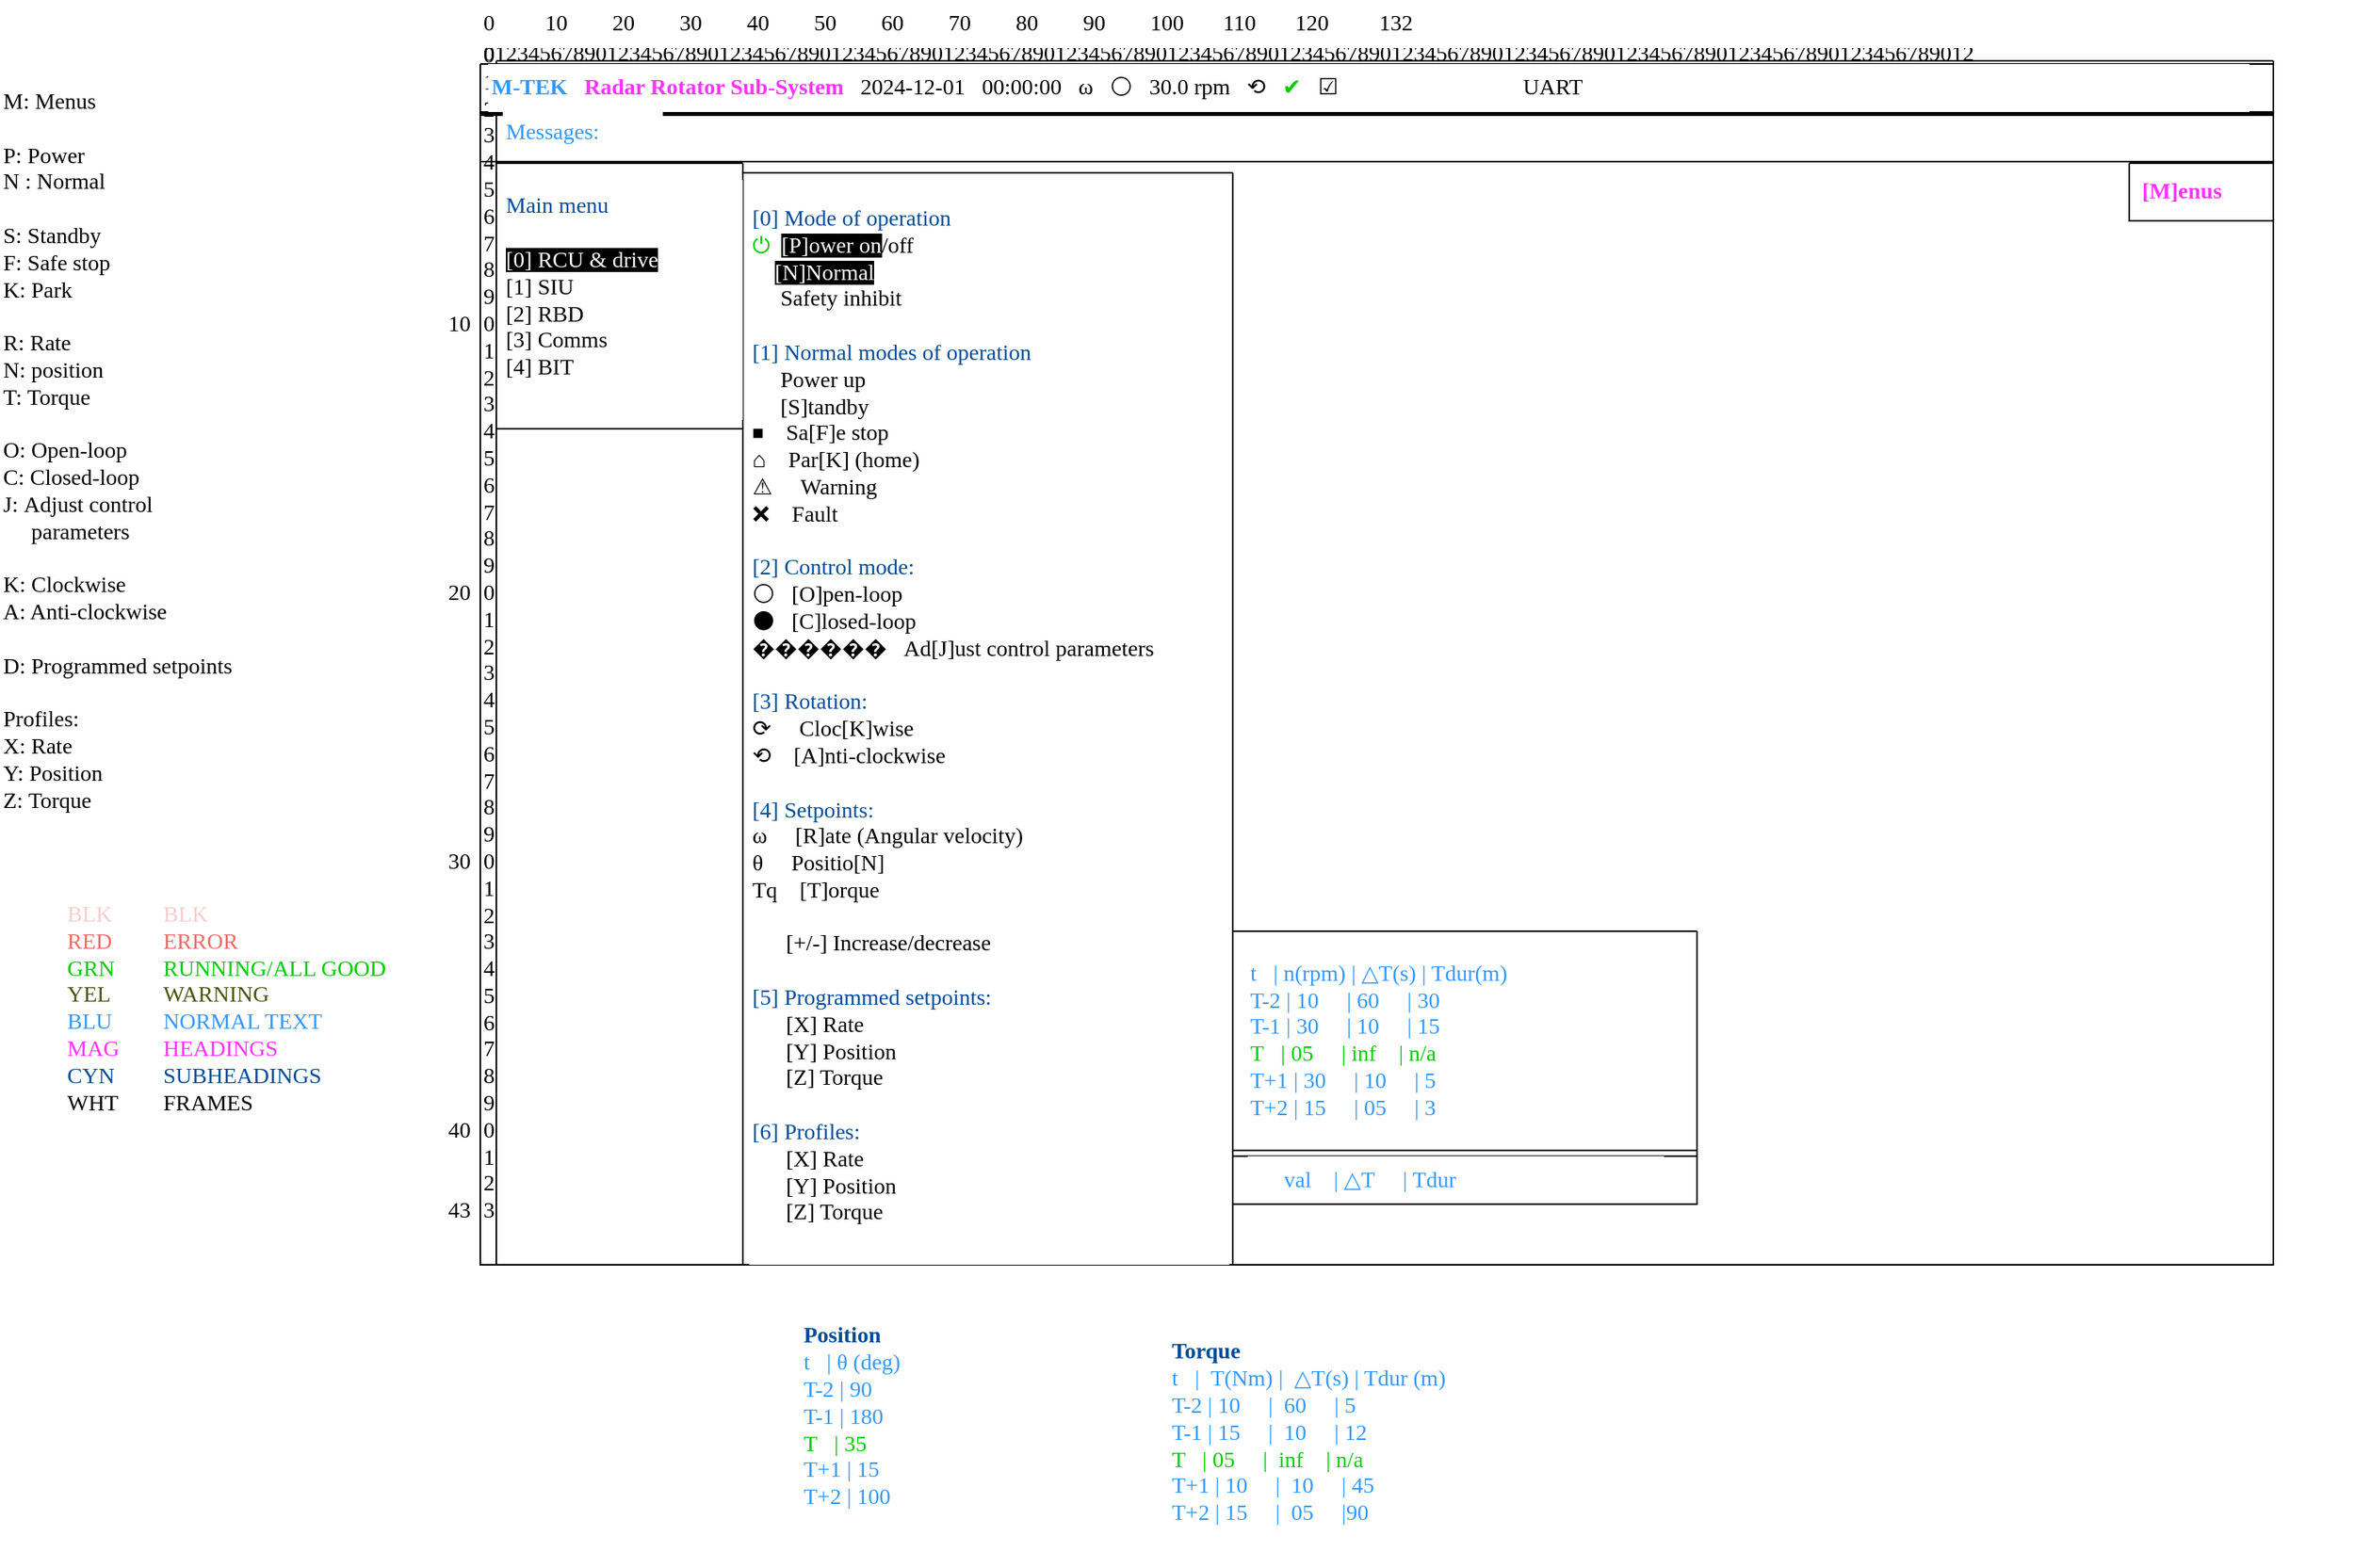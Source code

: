 <mxfile version="25.0.3">
  <diagram name="Page-1" id="gYPdV5KYoYjTxZCbX4Au">
    <mxGraphModel dx="3088" dy="1907" grid="1" gridSize="10" guides="1" tooltips="1" connect="1" arrows="1" fold="1" page="1" pageScale="1" pageWidth="1654" pageHeight="1169" math="0" shadow="0">
      <root>
        <mxCell id="0" />
        <mxCell id="1" parent="0" />
        <mxCell id="qkAYrCaB-duEuZqhV6VB-1" value="&lt;font&gt;0123456789012345678901234567890123456789012345678901234567890123456789012345678901234567890123456789012345678901234567890123456789012&lt;/font&gt;" style="text;html=1;align=left;verticalAlign=middle;resizable=0;points=[];autosize=1;strokeColor=none;fillColor=default;fontFamily=Lucida Console;fontSize=14;" parent="1" vertex="1">
          <mxGeometry x="10" y="-20" width="1150" height="30" as="geometry" />
        </mxCell>
        <mxCell id="qkAYrCaB-duEuZqhV6VB-2" value="&lt;font&gt;0&amp;nbsp; &amp;nbsp; &amp;nbsp; &amp;nbsp; &amp;nbsp;10&amp;nbsp; &amp;nbsp; &amp;nbsp; &amp;nbsp; 20&amp;nbsp; &amp;nbsp; &amp;nbsp; &amp;nbsp; 30&amp;nbsp; &amp;nbsp; &amp;nbsp; &amp;nbsp; 40&amp;nbsp; &amp;nbsp; &amp;nbsp; &amp;nbsp; 50&amp;nbsp; &amp;nbsp; &amp;nbsp; &amp;nbsp; 60&amp;nbsp; &amp;nbsp; &amp;nbsp; &amp;nbsp; 70&amp;nbsp; &amp;nbsp; &amp;nbsp; &amp;nbsp; 80&amp;nbsp; &amp;nbsp; &amp;nbsp; &amp;nbsp; 90&amp;nbsp; &amp;nbsp; &amp;nbsp; &amp;nbsp; 100&amp;nbsp; &amp;nbsp; &amp;nbsp; &amp;nbsp;110&amp;nbsp; &amp;nbsp; &amp;nbsp; &amp;nbsp;120&amp;nbsp; &amp;nbsp; &amp;nbsp; &amp;nbsp; &amp;nbsp;132&amp;nbsp;&lt;/font&gt;" style="text;html=1;align=left;verticalAlign=middle;resizable=0;points=[];autosize=1;strokeColor=none;fillColor=default;fontFamily=Lucida Console;fontSize=14;" parent="1" vertex="1">
          <mxGeometry x="10" y="-39" width="1170" height="30" as="geometry" />
        </mxCell>
        <mxCell id="0JCC86L8l436ZXqpCiF8-2" value="&lt;div&gt;&lt;br&gt;&lt;/div&gt;&lt;div&gt;&lt;br&gt;&lt;/div&gt;&lt;div&gt;&lt;br&gt;&lt;/div&gt;&lt;div&gt;&lt;br&gt;&lt;/div&gt;&lt;div&gt;&lt;br&gt;&lt;/div&gt;&lt;div&gt;&lt;br&gt;&lt;/div&gt;&lt;div&gt;&lt;br&gt;&lt;/div&gt;&lt;div&gt;&lt;br&gt;&lt;/div&gt;&lt;div&gt;&lt;br&gt;&lt;/div&gt;&lt;br&gt;&lt;div&gt;10&lt;/div&gt;&lt;div&gt;&lt;br&gt;&lt;/div&gt;&lt;div&gt;&lt;br&gt;&lt;/div&gt;&lt;div&gt;&lt;br&gt;&lt;/div&gt;&lt;div&gt;&lt;br&gt;&lt;/div&gt;&lt;div&gt;&lt;br&gt;&lt;/div&gt;&lt;div&gt;&lt;br&gt;&lt;/div&gt;&lt;div&gt;&lt;br&gt;&lt;/div&gt;&lt;div&gt;&lt;br&gt;&lt;/div&gt;&lt;div&gt;&lt;br&gt;&lt;/div&gt;&lt;div&gt;20&lt;/div&gt;&lt;div&gt;&lt;br&gt;&lt;/div&gt;&lt;div&gt;&lt;br&gt;&lt;/div&gt;&lt;div&gt;&lt;br&gt;&lt;/div&gt;&lt;div&gt;&lt;br&gt;&lt;/div&gt;&lt;div&gt;&lt;br&gt;&lt;/div&gt;&lt;div&gt;&lt;br&gt;&lt;/div&gt;&lt;div&gt;&lt;br&gt;&lt;/div&gt;&lt;div&gt;&lt;br&gt;&lt;/div&gt;&lt;div&gt;&lt;br&gt;&lt;/div&gt;&lt;div&gt;30&lt;/div&gt;&lt;div&gt;&lt;br&gt;&lt;/div&gt;&lt;div&gt;&lt;br&gt;&lt;/div&gt;&lt;div&gt;&lt;br&gt;&lt;/div&gt;&lt;div&gt;&lt;br&gt;&lt;/div&gt;&lt;div&gt;&lt;br&gt;&lt;/div&gt;&lt;div&gt;&lt;br&gt;&lt;/div&gt;&lt;div&gt;&lt;br&gt;&lt;/div&gt;&lt;div&gt;&lt;br&gt;&lt;/div&gt;&lt;div&gt;&lt;br&gt;&lt;/div&gt;&lt;div&gt;40&lt;/div&gt;&lt;div&gt;&lt;br&gt;&lt;/div&gt;&lt;div&gt;&lt;br&gt;&lt;/div&gt;&lt;div&gt;43&lt;/div&gt;&lt;div&gt;&lt;br&gt;&lt;/div&gt;&lt;div&gt;&lt;br&gt;&lt;/div&gt;&lt;div&gt;&lt;br&gt;&lt;/div&gt;" style="text;whiteSpace=wrap;html=1;align=right;fontFamily=Lucida Console;fontSize=14;" parent="1" vertex="1">
          <mxGeometry x="-18" y="-19" width="24" height="240" as="geometry" />
        </mxCell>
        <mxCell id="qkAYrCaB-duEuZqhV6VB-3" value="0&lt;div&gt;1&lt;/div&gt;&lt;div&gt;2&lt;/div&gt;&lt;div&gt;3&lt;/div&gt;&lt;div&gt;4&lt;/div&gt;&lt;div&gt;5&lt;/div&gt;&lt;div&gt;6&lt;/div&gt;&lt;div&gt;7&lt;/div&gt;&lt;div&gt;8&lt;/div&gt;&lt;div&gt;9&lt;/div&gt;&lt;div&gt;0&lt;/div&gt;&lt;div&gt;1&lt;/div&gt;&lt;div&gt;2&lt;/div&gt;&lt;div&gt;3&lt;/div&gt;&lt;div&gt;4&lt;/div&gt;&lt;div&gt;5&lt;/div&gt;&lt;div&gt;6&lt;/div&gt;&lt;div&gt;7&lt;/div&gt;&lt;div&gt;8&lt;/div&gt;&lt;div&gt;9&lt;/div&gt;&lt;div&gt;0&lt;/div&gt;&lt;div&gt;1&lt;/div&gt;&lt;div&gt;2&lt;/div&gt;&lt;div&gt;3&lt;/div&gt;&lt;div&gt;4&lt;/div&gt;&lt;div&gt;5&lt;/div&gt;&lt;div&gt;6&lt;/div&gt;&lt;div&gt;7&lt;/div&gt;&lt;div&gt;8&lt;/div&gt;&lt;div&gt;9&lt;/div&gt;&lt;div&gt;0&lt;/div&gt;&lt;div&gt;1&lt;/div&gt;&lt;div&gt;2&lt;/div&gt;&lt;div&gt;3&lt;/div&gt;&lt;div&gt;4&lt;/div&gt;&lt;div&gt;5&lt;/div&gt;&lt;div&gt;6&lt;/div&gt;&lt;div&gt;7&lt;/div&gt;&lt;div&gt;8&lt;/div&gt;&lt;div&gt;9&lt;/div&gt;&lt;div&gt;0&lt;/div&gt;&lt;div&gt;1&lt;/div&gt;&lt;div&gt;2&lt;/div&gt;&lt;div&gt;3&lt;/div&gt;&lt;div&gt;&lt;br&gt;&lt;/div&gt;&lt;div&gt;&lt;br&gt;&lt;/div&gt;" style="text;whiteSpace=wrap;html=1;fontFamily=Lucida Console;fontSize=14;" parent="1" vertex="1">
          <mxGeometry x="10" y="-19" width="24" height="240" as="geometry" />
        </mxCell>
        <mxCell id="LSzqvkUK99cfRbp6Mw0R-84" value="&lt;div&gt;&lt;font color=&quot;#f8cecc&quot;&gt;BLK&lt;/font&gt;&lt;/div&gt;&lt;div&gt;&lt;font color=&quot;#ea6b66&quot;&gt;RED&lt;/font&gt;&lt;/div&gt;&lt;div&gt;&lt;span style=&quot;color: rgb(0, 204, 0);&quot;&gt;GRN&lt;/span&gt;&lt;/div&gt;&lt;div&gt;&lt;font color=&quot;#495411&quot;&gt;YEL&lt;/font&gt;&lt;/div&gt;&lt;div&gt;&lt;font color=&quot;#3399ff&quot;&gt;BLU&lt;/font&gt;&lt;/div&gt;&lt;div&gt;&lt;font color=&quot;#ff33ff&quot;&gt;MAG&lt;/font&gt;&lt;/div&gt;&lt;div&gt;&lt;font color=&quot;#004c99&quot;&gt;CYN&lt;/font&gt;&lt;/div&gt;&lt;div&gt;WHT&lt;/div&gt;&lt;div&gt;&lt;br&gt;&lt;/div&gt;" style="text;html=1;align=left;verticalAlign=middle;resizable=0;points=[];autosize=1;strokeColor=none;fillColor=default;fontFamily=Lucida Console;fontSize=14;" parent="1" vertex="1">
          <mxGeometry x="-250" y="520" width="50" height="160" as="geometry" />
        </mxCell>
        <mxCell id="LSzqvkUK99cfRbp6Mw0R-85" value="&lt;div&gt;&lt;font color=&quot;#f8cecc&quot;&gt;BLK&lt;/font&gt;&lt;/div&gt;&lt;div&gt;&lt;font color=&quot;#ea6b66&quot;&gt;ERROR&lt;/font&gt;&lt;/div&gt;&lt;div&gt;&lt;span style=&quot;color: rgb(0, 204, 0);&quot;&gt;RUNNING/ALL GOOD&lt;/span&gt;&lt;/div&gt;&lt;div&gt;&lt;font color=&quot;#495411&quot;&gt;WARNING&lt;/font&gt;&lt;/div&gt;&lt;div&gt;&lt;font color=&quot;#3399ff&quot;&gt;NORMAL TEXT&lt;/font&gt;&lt;/div&gt;&lt;div&gt;&lt;font color=&quot;#ff33ff&quot;&gt;HEADINGS&lt;/font&gt;&lt;/div&gt;&lt;div&gt;&lt;span style=&quot;background-color: initial;&quot;&gt;&lt;font color=&quot;#004c99&quot;&gt;SUBHEADINGS&lt;/font&gt;&lt;/span&gt;&lt;/div&gt;&lt;div&gt;&lt;span style=&quot;background-color: initial;&quot;&gt;FRAMES&lt;/span&gt;&lt;/div&gt;&lt;div&gt;&lt;br&gt;&lt;/div&gt;" style="text;html=1;align=left;verticalAlign=middle;resizable=0;points=[];autosize=1;strokeColor=none;fillColor=default;fontFamily=Lucida Console;fontSize=14;" parent="1" vertex="1">
          <mxGeometry x="-190" y="520" width="160" height="160" as="geometry" />
        </mxCell>
        <mxCell id="oLKlljd090616Nfrw5Nb-1" value="" style="swimlane;startSize=0;fontFamily=Lucida Console;fontSize=14;" parent="1" vertex="1">
          <mxGeometry x="20" y="-1" width="1110" height="752.5" as="geometry" />
        </mxCell>
        <mxCell id="USdj_I0CaCp1iJVfZblM-9" value="&#xa;" style="swimlane;startSize=0;fontFamily=Lucida Console;fontSize=14;" parent="oLKlljd090616Nfrw5Nb-1" vertex="1">
          <mxGeometry x="-10" y="34" width="1120" height="718.5" as="geometry" />
        </mxCell>
        <mxCell id="4MxpSBrEVifbQffTptLJ-7" value="&#xa;" style="swimlane;startSize=0;fontFamily=Lucida Console;fontSize=14;" parent="USdj_I0CaCp1iJVfZblM-9" vertex="1">
          <mxGeometry x="164" y="36" width="306" height="682.5" as="geometry" />
        </mxCell>
        <mxCell id="4MxpSBrEVifbQffTptLJ-8" value="&lt;div&gt;&lt;span style=&quot;color: rgb(0, 76, 153); background-color: initial;&quot;&gt;[0] Mode of operation&lt;/span&gt;&lt;/div&gt;&lt;div&gt;&lt;span style=&quot;background-color: initial;&quot;&gt;&lt;font color=&quot;#00cc00&quot;&gt;⏻&amp;nbsp;&amp;nbsp;&lt;/font&gt;&lt;/span&gt;&lt;font style=&quot;background-color: rgb(0, 0, 0);&quot; color=&quot;#ffffff&quot;&gt;[P]ower on&lt;/font&gt;/off&lt;/div&gt;&lt;div&gt;&lt;font style=&quot;background-color: rgb(255, 255, 255);&quot; color=&quot;#ffffff&quot;&gt;&amp;nbsp; &amp;nbsp; &lt;/font&gt;&lt;font style=&quot;background-color: rgb(0, 0, 0);&quot; color=&quot;#ffffff&quot;&gt;[N]Normal&lt;/font&gt;&lt;/div&gt;&lt;div&gt;&lt;font style=&quot;background-color: rgb(255, 255, 255);&quot;&gt;&amp;nbsp; &amp;nbsp; &amp;nbsp;Safety inhibit&lt;/font&gt;&lt;/div&gt;&lt;div&gt;&lt;br&gt;&lt;/div&gt;&lt;div&gt;&lt;div&gt;&lt;span style=&quot;background-color: initial;&quot;&gt;&lt;font color=&quot;#004c99&quot;&gt;[1] Normal modes of operation&lt;/font&gt;&lt;/span&gt;&lt;/div&gt;&lt;div&gt;&amp;nbsp; &amp;nbsp; &amp;nbsp;Power up&lt;/div&gt;&lt;/div&gt;&lt;div&gt;&amp;nbsp; &amp;nbsp; &amp;nbsp;[S]tandby&lt;/div&gt;&lt;div&gt;⏹&amp;nbsp; &amp;nbsp; Sa[F]e stop&lt;/div&gt;&lt;div&gt;⌂&amp;nbsp; &amp;nbsp; Par[K] (home)&lt;/div&gt;&lt;div&gt;⚠&amp;nbsp; &amp;nbsp; &amp;nbsp;Warning&lt;/div&gt;&lt;div&gt;❌&amp;nbsp; &amp;nbsp; Fault&amp;nbsp;&amp;nbsp;&lt;/div&gt;&lt;div&gt;&lt;br&gt;&lt;/div&gt;&lt;div&gt;&lt;span style=&quot;color: rgb(0, 76, 153); background-color: initial;&quot;&gt;[2] Control mode:&lt;/span&gt;&amp;nbsp;&lt;/div&gt;&lt;div&gt;⚪&amp;nbsp; &amp;nbsp;[O]pen-loop&amp;nbsp;&lt;b style=&quot;color: rgb(255, 51, 255);&quot;&gt;&lt;/b&gt;&lt;/div&gt;&lt;div&gt;&lt;span style=&quot;text-wrap-mode: wrap;&quot;&gt;⚫&amp;nbsp; &amp;nbsp;[C]losed-loop&lt;/span&gt;&lt;/div&gt;&lt;div&gt;&lt;span style=&quot;background-color: initial; text-wrap-mode: wrap;&quot;&gt;������&lt;/span&gt;&lt;span style=&quot;text-wrap-mode: wrap;&quot;&gt;&amp;nbsp; &amp;nbsp;Ad[J]ust control&amp;nbsp;&lt;/span&gt;&lt;span style=&quot;background-color: initial; text-wrap-mode: wrap;&quot;&gt;parameters&lt;/span&gt;&lt;/div&gt;&lt;div&gt;&lt;span style=&quot;color: rgb(0, 76, 153);&quot;&gt;&lt;br&gt;&lt;/span&gt;&lt;/div&gt;&lt;div&gt;&lt;span style=&quot;color: rgb(0, 76, 153); background-color: initial;&quot;&gt;[3] Rotation:&lt;/span&gt;&lt;span style=&quot;color: rgb(0, 76, 153); background-color: initial;&quot;&gt;&amp;nbsp;&lt;/span&gt;&lt;/div&gt;&lt;div&gt;&lt;span style=&quot;background-color: initial;&quot;&gt;⟳&amp;nbsp; &amp;nbsp; &amp;nbsp;&lt;/span&gt;&lt;span style=&quot;background-color: initial;&quot;&gt;Cloc[K]wise&lt;/span&gt;&lt;/div&gt;&lt;div&gt;&lt;span style=&quot;background-color: initial;&quot;&gt;⟲&amp;nbsp; &amp;nbsp; [A]&lt;/span&gt;&lt;span style=&quot;background-color: initial;&quot;&gt;nti-clockwise&lt;/span&gt;&lt;/div&gt;&lt;div&gt;&lt;span style=&quot;color: rgb(0, 76, 153);&quot;&gt;&lt;br&gt;&lt;/span&gt;&lt;/div&gt;&lt;div&gt;&lt;span style=&quot;color: rgb(0, 76, 153);&quot;&gt;[4] Setpoints:&lt;/span&gt;&lt;/div&gt;&lt;div&gt;&lt;span style=&quot;background-color: initial;&quot;&gt;ω&amp;nbsp; &amp;nbsp; &amp;nbsp;[R]ate (Angular velocity)&lt;/span&gt;&lt;/div&gt;&lt;div&gt;&lt;font&gt;θ&amp;nbsp; &amp;nbsp; &amp;nbsp;Positio[N]&lt;/font&gt;&lt;/div&gt;&lt;div&gt;&lt;font&gt;Tq&amp;nbsp; &amp;nbsp; [T]orque&lt;/font&gt;&lt;/div&gt;&lt;div&gt;&lt;font&gt;&lt;br&gt;&lt;/font&gt;&lt;/div&gt;&lt;div&gt;&lt;span style=&quot;background-color: initial; text-wrap-mode: wrap;&quot;&gt;&amp;nbsp; &amp;nbsp; &amp;nbsp; [+/-] Increase/decrease&amp;nbsp;&amp;nbsp;&lt;/span&gt;&lt;/div&gt;&lt;div&gt;&lt;span style=&quot;background-color: initial; text-wrap-mode: wrap;&quot;&gt;&lt;br&gt;&lt;/span&gt;&lt;/div&gt;&lt;div&gt;&lt;span style=&quot;color: rgb(0, 76, 153); background-color: initial;&quot;&gt;[5] Programmed setpoints:&lt;/span&gt;&lt;/div&gt;&lt;div&gt;&lt;div&gt;&lt;div&gt;&amp;nbsp; &amp;nbsp; &amp;nbsp; [X] Rate&lt;/div&gt;&lt;div&gt;&amp;nbsp; &amp;nbsp; &amp;nbsp; [Y] Position&lt;/div&gt;&lt;div&gt;&amp;nbsp; &amp;nbsp; &amp;nbsp; [Z] Torque&lt;/div&gt;&lt;div&gt;&lt;br&gt;&lt;/div&gt;&lt;/div&gt;&lt;/div&gt;&lt;div&gt;&lt;div&gt;&lt;span style=&quot;color: rgb(0, 76, 153); background-color: initial;&quot;&gt;[6] Profiles:&lt;/span&gt;&lt;/div&gt;&lt;/div&gt;&lt;div&gt;&lt;div&gt;&amp;nbsp; &amp;nbsp; &amp;nbsp; [X] Rate&lt;/div&gt;&lt;div&gt;&amp;nbsp; &amp;nbsp; &amp;nbsp; [Y] Position&lt;/div&gt;&lt;div&gt;&amp;nbsp; &amp;nbsp; &amp;nbsp; [Z] Torque&lt;/div&gt;&lt;div&gt;&lt;br&gt;&lt;/div&gt;&lt;/div&gt;" style="text;html=1;align=left;verticalAlign=middle;resizable=0;points=[];autosize=1;strokeColor=none;fillColor=default;fontFamily=Lucida Console;fontSize=14;" parent="4MxpSBrEVifbQffTptLJ-7" vertex="1">
          <mxGeometry x="4" y="12.5" width="300" height="670" as="geometry" />
        </mxCell>
        <mxCell id="4MxpSBrEVifbQffTptLJ-11" value="&#xa;" style="swimlane;startSize=0;fontFamily=Lucida Console;fontSize=14;" parent="USdj_I0CaCp1iJVfZblM-9" vertex="1">
          <mxGeometry y="-2" width="1120" height="31" as="geometry" />
        </mxCell>
        <mxCell id="4MxpSBrEVifbQffTptLJ-14" value="" style="group;fontFamily=Lucida Console;fontSize=14;" parent="USdj_I0CaCp1iJVfZblM-9" vertex="1" connectable="0">
          <mxGeometry x="470" y="510" width="290" height="167" as="geometry" />
        </mxCell>
        <mxCell id="4MxpSBrEVifbQffTptLJ-15" value="" style="group;fontFamily=Lucida Console;fontSize=14;" parent="4MxpSBrEVifbQffTptLJ-14" vertex="1" connectable="0">
          <mxGeometry width="290" height="167" as="geometry" />
        </mxCell>
        <mxCell id="4MxpSBrEVifbQffTptLJ-16" value="&lt;div&gt;&lt;font style=&quot;background-color: initial;&quot; color=&quot;#3399ff&quot;&gt;t&amp;nbsp; &amp;nbsp;|&amp;nbsp;&lt;/font&gt;&lt;font style=&quot;background-color: initial;&quot; color=&quot;#3399ff&quot;&gt;n(rpm) |&amp;nbsp;&lt;/font&gt;&lt;span style=&quot;background-color: initial;&quot;&gt;&lt;font color=&quot;#3399ff&quot;&gt;△&lt;/font&gt;&lt;/span&gt;&lt;font style=&quot;background-color: initial;&quot; color=&quot;#3399ff&quot;&gt;T(&lt;/font&gt;&lt;span style=&quot;background-color: initial; color: rgb(51, 153, 255);&quot;&gt;s) | Tdur(m)&lt;/span&gt;&lt;/div&gt;&lt;div&gt;&lt;font style=&quot;background-color: initial;&quot; color=&quot;#3399ff&quot;&gt;T-2 |&amp;nbsp;&lt;/font&gt;&lt;span style=&quot;background-color: initial; color: rgb(51, 153, 255);&quot;&gt;10&amp;nbsp; &amp;nbsp; &amp;nbsp;| 60&amp;nbsp; &amp;nbsp; &amp;nbsp;| 30&lt;/span&gt;&lt;/div&gt;&lt;div&gt;&lt;font color=&quot;#3399ff&quot;&gt;T-1 | 30&amp;nbsp; &amp;nbsp; &amp;nbsp;| 10&amp;nbsp; &amp;nbsp; &amp;nbsp;| 15&amp;nbsp;&lt;/font&gt;&lt;/div&gt;&lt;div&gt;&lt;font color=&quot;#00cc00&quot;&gt;T&amp;nbsp; &amp;nbsp;| 05&amp;nbsp; &amp;nbsp; &amp;nbsp;| inf&amp;nbsp; &amp;nbsp; | n/a&lt;/font&gt;&lt;/div&gt;&lt;div&gt;&lt;font color=&quot;#3399ff&quot;&gt;T+1 | 30&amp;nbsp; &amp;nbsp; &amp;nbsp;| 10&amp;nbsp; &amp;nbsp; &amp;nbsp;| 5&lt;/font&gt;&lt;/div&gt;&lt;div&gt;&lt;font color=&quot;#3399ff&quot;&gt;T+2 | 15&amp;nbsp; &amp;nbsp; &amp;nbsp;| 05&amp;nbsp; &amp;nbsp; &amp;nbsp;| 3&lt;/font&gt;&lt;/div&gt;&lt;div&gt;&lt;br&gt;&lt;/div&gt;" style="text;html=1;align=left;verticalAlign=middle;resizable=0;points=[];autosize=1;strokeColor=none;fillColor=default;fontFamily=Lucida Console;fontSize=14;" parent="4MxpSBrEVifbQffTptLJ-15" vertex="1">
          <mxGeometry x="9.355" y="11.821" width="280" height="130" as="geometry" />
        </mxCell>
        <mxCell id="4MxpSBrEVifbQffTptLJ-17" value="&#xa;" style="swimlane;startSize=0;fontFamily=Lucida Console;fontSize=14;" parent="4MxpSBrEVifbQffTptLJ-15" vertex="1">
          <mxGeometry width="290" height="140.634" as="geometry" />
        </mxCell>
        <mxCell id="4MxpSBrEVifbQffTptLJ-20" value="&lt;div&gt;&lt;font color=&quot;#3399ff&quot;&gt;&amp;nbsp; &amp;nbsp; &amp;nbsp; val&amp;nbsp; &amp;nbsp; |&amp;nbsp;&lt;/font&gt;&lt;span style=&quot;background-color: initial;&quot;&gt;&lt;font color=&quot;#3399ff&quot;&gt;△&lt;/font&gt;&lt;/span&gt;&lt;font style=&quot;background-color: initial;&quot; color=&quot;#3399ff&quot;&gt;T&amp;nbsp; &amp;nbsp; &amp;nbsp;| Tdur&lt;/font&gt;&lt;/div&gt;" style="text;html=1;align=left;verticalAlign=middle;resizable=0;points=[];autosize=1;strokeColor=none;fillColor=default;fontFamily=Lucida Console;fontSize=14;" parent="4MxpSBrEVifbQffTptLJ-15" vertex="1">
          <mxGeometry x="9.355" y="140.631" width="260" height="30" as="geometry" />
        </mxCell>
        <mxCell id="USdj_I0CaCp1iJVfZblM-36" value="&#xa;" style="swimlane;startSize=0;fontFamily=Lucida Console;fontSize=14;" parent="oLKlljd090616Nfrw5Nb-1" vertex="1">
          <mxGeometry x="-10" y="2" width="1120" height="31" as="geometry" />
        </mxCell>
        <mxCell id="XSunC-uCqq7RMeQdDFrF-5" value="&lt;font color=&quot;#3399ff&quot;&gt;&lt;b&gt;M-TEK&lt;/b&gt;&amp;nbsp; &amp;nbsp;&lt;/font&gt;&lt;font color=&quot;#ff33ff&quot;&gt;&lt;b&gt;Radar Rotator Sub-System&amp;nbsp; &amp;nbsp;&lt;/b&gt;&lt;/font&gt;2024-12-01&amp;nbsp; &amp;nbsp;00:00:00&amp;nbsp; &amp;nbsp;ω&amp;nbsp; &amp;nbsp;⚪&amp;nbsp; &amp;nbsp;30.0 rpm&amp;nbsp; &amp;nbsp;⟲&amp;nbsp; &amp;nbsp;&lt;font color=&quot;#00cc00&quot;&gt;✔&amp;nbsp; &amp;nbsp;&lt;/font&gt;&lt;span style=&quot;background-color: initial;&quot;&gt;☑&amp;nbsp; &amp;nbsp; &amp;nbsp; &amp;nbsp; &amp;nbsp; &amp;nbsp; &amp;nbsp; &amp;nbsp; &amp;nbsp; &amp;nbsp; &amp;nbsp; &amp;nbsp; &amp;nbsp; &amp;nbsp; &amp;nbsp; &amp;nbsp; &amp;nbsp;UART&lt;/span&gt;" style="text;html=1;align=left;verticalAlign=middle;resizable=0;points=[];autosize=1;strokeColor=none;fillColor=default;labelBackgroundColor=none;fontFamily=Lucida Console;fontSize=14;" parent="USdj_I0CaCp1iJVfZblM-36" vertex="1">
          <mxGeometry x="5" width="1100" height="30" as="geometry" />
        </mxCell>
        <mxCell id="oLKlljd090616Nfrw5Nb-10" value="&lt;font color=&quot;#3399ff&quot;&gt;Messages:&lt;/font&gt;" style="text;html=1;align=left;verticalAlign=middle;resizable=0;points=[];autosize=1;strokeColor=none;fillColor=default;fontFamily=Lucida Console;fontSize=14;" parent="oLKlljd090616Nfrw5Nb-1" vertex="1">
          <mxGeometry x="4" y="30" width="100" height="30" as="geometry" />
        </mxCell>
        <mxCell id="ilJto_MPeTjgDD-c5Nzn-4" value="" style="group;fontFamily=Lucida Console;fontSize=14;" parent="oLKlljd090616Nfrw5Nb-1" vertex="1" connectable="0">
          <mxGeometry x="1020" y="59.5" width="116" height="39" as="geometry" />
        </mxCell>
        <mxCell id="ilJto_MPeTjgDD-c5Nzn-5" value="&lt;b style=&quot;color: rgb(255, 51, 255);&quot;&gt;&lt;font&gt;[M]enus&lt;/font&gt;&lt;/b&gt;" style="text;html=1;align=left;verticalAlign=middle;resizable=0;points=[];autosize=1;strokeColor=none;fillColor=default;fontFamily=Lucida Console;fontSize=14;" parent="ilJto_MPeTjgDD-c5Nzn-4" vertex="1">
          <mxGeometry x="6" y="7" width="80" height="30" as="geometry" />
        </mxCell>
        <mxCell id="w1xh8Gzg1oj1wPazXkOO-9" value="&#xa;" style="swimlane;startSize=0;fontFamily=Lucida Console;fontSize=14;" parent="oLKlljd090616Nfrw5Nb-1" vertex="1">
          <mxGeometry x="1020" y="64" width="90" height="36" as="geometry" />
        </mxCell>
        <mxCell id="E-7C91kOw7d5Ax8kFymq-1" value="&#xa;" style="swimlane;startSize=0;fontFamily=Lucida Console;fontSize=14;" parent="oLKlljd090616Nfrw5Nb-1" vertex="1">
          <mxGeometry y="64" width="154" height="166" as="geometry" />
        </mxCell>
        <mxCell id="E-7C91kOw7d5Ax8kFymq-2" value="" style="group;fontFamily=Lucida Console;fontSize=14;" parent="E-7C91kOw7d5Ax8kFymq-1" vertex="1" connectable="0">
          <mxGeometry x="-2" y="63.5" width="156" height="137" as="geometry" />
        </mxCell>
        <mxCell id="E-7C91kOw7d5Ax8kFymq-3" value="&lt;div&gt;&lt;span style=&quot;color: rgb(0, 76, 153);&quot;&gt;Main menu&lt;/span&gt;&lt;/div&gt;&lt;div&gt;&lt;span style=&quot;background-color: initial;&quot;&gt;&lt;font color=&quot;#004c99&quot;&gt;&lt;br&gt;&lt;/font&gt;&lt;/span&gt;&lt;/div&gt;&lt;div&gt;&lt;font color=&quot;#ffffff&quot; style=&quot;background-color: rgb(0, 0, 0);&quot;&gt;[0] &lt;font&gt;RCU &amp;amp; drive&lt;/font&gt;&lt;/font&gt;&lt;/div&gt;&lt;div&gt;[1] SIU&lt;/div&gt;&lt;div&gt;[2] RBD&lt;/div&gt;&lt;div&gt;[3] Comms&lt;/div&gt;&lt;div&gt;&lt;span style=&quot;background-color: initial;&quot;&gt;[4] BIT&lt;/span&gt;&lt;/div&gt;&lt;div&gt;&lt;br&gt;&lt;/div&gt;" style="text;html=1;align=left;verticalAlign=middle;resizable=0;points=[];autosize=1;strokeColor=none;fillColor=default;fontFamily=Lucida Console;fontSize=14;" parent="E-7C91kOw7d5Ax8kFymq-2" vertex="1">
          <mxGeometry x="6" y="-53" width="150" height="150" as="geometry" />
        </mxCell>
        <mxCell id="4MxpSBrEVifbQffTptLJ-10" value="&lt;div&gt;&lt;span style=&quot;text-wrap-mode: nowrap;&quot;&gt;M: Menus&lt;/span&gt;&lt;/div&gt;&lt;div&gt;&lt;br&gt;&lt;/div&gt;&lt;div&gt;&lt;font&gt;&lt;span style=&quot;text-wrap-mode: nowrap;&quot;&gt;P: Power&lt;/span&gt;&lt;/font&gt;&lt;/div&gt;&lt;div&gt;&lt;font&gt;&lt;span style=&quot;text-wrap-mode: nowrap;&quot;&gt;N : Normal&lt;/span&gt;&lt;/font&gt;&lt;/div&gt;&lt;div&gt;&lt;font&gt;&lt;span style=&quot;text-wrap-mode: nowrap;&quot;&gt;&lt;br&gt;&lt;/span&gt;&lt;/font&gt;&lt;/div&gt;&lt;div&gt;&lt;font&gt;&lt;span style=&quot;text-wrap-mode: nowrap;&quot;&gt;S: Standby&lt;/span&gt;&lt;/font&gt;&lt;/div&gt;&lt;div&gt;&lt;font&gt;&lt;span style=&quot;text-wrap-mode: nowrap;&quot;&gt;F: Safe stop&lt;/span&gt;&lt;/font&gt;&lt;/div&gt;&lt;div&gt;&lt;font&gt;&lt;span style=&quot;text-wrap-mode: nowrap;&quot;&gt;K: Park&lt;/span&gt;&lt;/font&gt;&lt;/div&gt;&lt;div&gt;&lt;font&gt;&lt;span style=&quot;text-wrap-mode: nowrap;&quot;&gt;&lt;br&gt;&lt;/span&gt;&lt;/font&gt;&lt;/div&gt;&lt;div&gt;&lt;font&gt;&lt;span style=&quot;text-wrap-mode: nowrap;&quot;&gt;R: Rate&lt;br&gt;&lt;/span&gt;&lt;/font&gt;&lt;div&gt;&lt;font&gt;&lt;span style=&quot;text-wrap-mode: nowrap;&quot;&gt;N: position&lt;/span&gt;&lt;/font&gt;&lt;/div&gt;&lt;div&gt;&lt;font&gt;&lt;span style=&quot;text-wrap-mode: nowrap;&quot;&gt;T: Torque&lt;/span&gt;&lt;/font&gt;&lt;/div&gt;&lt;div&gt;&lt;br&gt;&lt;/div&gt;&lt;div&gt;&lt;font&gt;&lt;span style=&quot;text-wrap-mode: nowrap;&quot;&gt;O: Open-loop&lt;/span&gt;&lt;/font&gt;&lt;/div&gt;&lt;div&gt;&lt;font&gt;&lt;span style=&quot;text-wrap-mode: nowrap;&quot;&gt;C: Closed-loop&lt;/span&gt;&lt;/font&gt;&lt;/div&gt;&lt;div&gt;&lt;font&gt;&lt;span style=&quot;text-wrap-mode: nowrap;&quot;&gt;J:&amp;nbsp;&lt;/span&gt;&lt;/font&gt;&lt;span style=&quot;background-color: initial;&quot;&gt;Adjust control&amp;nbsp;&lt;/span&gt;&lt;/div&gt;&lt;div&gt;&lt;span style=&quot;background-color: initial;&quot;&gt;&amp;nbsp; &amp;nbsp; &amp;nbsp;parameters&lt;/span&gt;&lt;/div&gt;&lt;div&gt;&lt;span style=&quot;background-color: initial;&quot;&gt;&lt;br&gt;&lt;/span&gt;&lt;/div&gt;&lt;div&gt;&lt;font&gt;&lt;span style=&quot;text-wrap-mode: nowrap;&quot;&gt;K: Clockwise&lt;/span&gt;&lt;/font&gt;&lt;/div&gt;&lt;div&gt;&lt;font&gt;&lt;span style=&quot;text-wrap-mode: nowrap;&quot;&gt;A: Anti-clockwise&lt;/span&gt;&lt;/font&gt;&lt;/div&gt;&lt;div&gt;&lt;font&gt;&lt;span style=&quot;text-wrap-mode: nowrap;&quot;&gt;&lt;br&gt;&lt;/span&gt;&lt;/font&gt;&lt;/div&gt;&lt;div&gt;&lt;font&gt;&lt;span style=&quot;text-wrap-mode: nowrap;&quot;&gt;D: Programmed setpoints&lt;/span&gt;&lt;/font&gt;&lt;/div&gt;&lt;div&gt;&lt;font&gt;&lt;span style=&quot;text-wrap-mode: nowrap;&quot;&gt;&lt;br&gt;&lt;/span&gt;&lt;/font&gt;&lt;/div&gt;&lt;div&gt;&lt;span style=&quot;text-wrap-mode: nowrap;&quot;&gt;Profiles:&lt;/span&gt;&lt;/div&gt;&lt;div&gt;&lt;span style=&quot;text-wrap-mode: nowrap;&quot;&gt;X: Rate&lt;/span&gt;&lt;/div&gt;&lt;div&gt;&lt;span style=&quot;text-wrap-mode: nowrap;&quot;&gt;Y: Position&lt;/span&gt;&lt;/div&gt;&lt;div&gt;&lt;span style=&quot;text-wrap-mode: nowrap;&quot;&gt;Z: Torque&lt;/span&gt;&lt;/div&gt;&lt;div&gt;&lt;br&gt;&lt;/div&gt;&lt;div&gt;&lt;font&gt;&lt;span style=&quot;text-wrap-mode: nowrap;&quot;&gt;&lt;br&gt;&lt;/span&gt;&lt;/font&gt;&lt;/div&gt;&lt;/div&gt;" style="text;whiteSpace=wrap;html=1;fontFamily=Lucida Console;fontSize=14;" parent="1" vertex="1">
          <mxGeometry x="-290" y="10" width="280" height="370" as="geometry" />
        </mxCell>
        <mxCell id="4MxpSBrEVifbQffTptLJ-24" value="" style="group;fontFamily=Lucida Console;fontSize=14;" parent="1" vertex="1" connectable="0">
          <mxGeometry x="480" y="680" width="290" height="40" as="geometry" />
        </mxCell>
        <mxCell id="4MxpSBrEVifbQffTptLJ-26" value="&#xa;" style="swimlane;startSize=0;fontFamily=Lucida Console;fontSize=14;" parent="4MxpSBrEVifbQffTptLJ-24" vertex="1">
          <mxGeometry width="290" height="33.685" as="geometry" />
        </mxCell>
        <mxCell id="DSnwj8j0_HxHGMN0Q9fs-1" value="&lt;div&gt;&lt;div&gt;&lt;span style=&quot;color: rgb(0, 76, 153); background-color: initial;&quot;&gt;&lt;b&gt;Position&lt;/b&gt;&lt;/span&gt;&lt;/div&gt;&lt;/div&gt;&lt;div&gt;&lt;font color=&quot;#3399ff&quot;&gt;t&amp;nbsp; &amp;nbsp;|&lt;/font&gt;&lt;font color=&quot;#3399ff&quot; style=&quot;background-color: initial;&quot;&gt;&amp;nbsp;θ (deg)&amp;nbsp;&lt;/font&gt;&lt;/div&gt;&lt;div&gt;&lt;font style=&quot;background-color: initial;&quot; color=&quot;#3399ff&quot;&gt;T-2 | 90&lt;/font&gt;&lt;span style=&quot;background-color: initial; color: rgb(51, 153, 255);&quot;&gt;&amp;nbsp; &amp;nbsp; &amp;nbsp; &amp;nbsp;&amp;nbsp;&lt;/span&gt;&lt;/div&gt;&lt;div&gt;&lt;font color=&quot;#3399ff&quot;&gt;T-1 | 180&amp;nbsp; &amp;nbsp; &amp;nbsp; &amp;nbsp;&amp;nbsp;&lt;/font&gt;&lt;/div&gt;&lt;div&gt;&lt;font color=&quot;#00cc00&quot;&gt;T&amp;nbsp; &amp;nbsp;| 35&amp;nbsp; &amp;nbsp; &amp;nbsp; &amp;nbsp;&amp;nbsp;&lt;/font&gt;&lt;/div&gt;&lt;div&gt;&lt;font color=&quot;#3399ff&quot;&gt;T+1 | 15&amp;nbsp; &amp;nbsp; &amp;nbsp; &amp;nbsp;&amp;nbsp;&lt;/font&gt;&lt;/div&gt;&lt;div&gt;&lt;font color=&quot;#3399ff&quot;&gt;T+2 | 100&amp;nbsp; &amp;nbsp; &amp;nbsp; &amp;nbsp;&amp;nbsp;&lt;/font&gt;&lt;/div&gt;&lt;div&gt;&lt;br&gt;&lt;/div&gt;" style="text;html=1;align=left;verticalAlign=middle;resizable=0;points=[];autosize=1;strokeColor=none;fillColor=default;fontFamily=Lucida Console;fontSize=14;" vertex="1" parent="1">
          <mxGeometry x="210" y="780" width="170" height="150" as="geometry" />
        </mxCell>
        <mxCell id="DSnwj8j0_HxHGMN0Q9fs-2" value="&lt;div&gt;&lt;div&gt;&lt;span style=&quot;color: rgb(0, 76, 153); background-color: initial;&quot;&gt;&lt;b&gt;Torque&lt;/b&gt;&lt;/span&gt;&lt;/div&gt;&lt;/div&gt;&lt;div&gt;&lt;font color=&quot;#3399ff&quot;&gt;t&amp;nbsp; &amp;nbsp;|&amp;nbsp;&amp;nbsp;&lt;/font&gt;&lt;font color=&quot;#3399ff&quot; style=&quot;background-color: initial;&quot;&gt;T(Nm) |&amp;nbsp;&amp;nbsp;&lt;/font&gt;&lt;span style=&quot;background-color: initial;&quot;&gt;&lt;font color=&quot;#3399ff&quot;&gt;△&lt;/font&gt;&lt;/span&gt;&lt;font color=&quot;#3399ff&quot;&gt;T(&lt;/font&gt;&lt;span style=&quot;background-color: initial; color: rgb(51, 153, 255);&quot;&gt;s) | Tdur (m)&lt;/span&gt;&lt;/div&gt;&lt;div&gt;&lt;font style=&quot;background-color: initial;&quot; color=&quot;#3399ff&quot;&gt;T-2 |&amp;nbsp;&lt;/font&gt;&lt;span style=&quot;background-color: initial; color: rgb(51, 153, 255);&quot;&gt;10&amp;nbsp; &amp;nbsp; &amp;nbsp;|&amp;nbsp; 60&amp;nbsp; &amp;nbsp; &amp;nbsp;| 5&lt;/span&gt;&lt;/div&gt;&lt;div&gt;&lt;font color=&quot;#3399ff&quot;&gt;T-1 | 15&amp;nbsp; &amp;nbsp; &amp;nbsp;|&amp;nbsp; 10&amp;nbsp; &amp;nbsp; &amp;nbsp;| 12&lt;/font&gt;&lt;/div&gt;&lt;div&gt;&lt;font color=&quot;#00cc00&quot;&gt;T&amp;nbsp; &amp;nbsp;| 05&amp;nbsp; &amp;nbsp; &amp;nbsp;|&amp;nbsp; inf&amp;nbsp; &amp;nbsp; | n/a&lt;/font&gt;&lt;/div&gt;&lt;div&gt;&lt;font color=&quot;#3399ff&quot;&gt;T+1 | 10&amp;nbsp; &amp;nbsp; &amp;nbsp;|&amp;nbsp; 10&amp;nbsp; &amp;nbsp; &amp;nbsp;| 45&lt;/font&gt;&lt;/div&gt;&lt;div&gt;&lt;font color=&quot;#3399ff&quot;&gt;T+2 | 15&amp;nbsp; &amp;nbsp; &amp;nbsp;|&amp;nbsp; 05&amp;nbsp; &amp;nbsp; &amp;nbsp;|90&lt;/font&gt;&lt;/div&gt;&lt;div&gt;&lt;br&gt;&lt;/div&gt;" style="text;html=1;align=left;verticalAlign=middle;resizable=0;points=[];autosize=1;strokeColor=none;fillColor=default;fontFamily=Lucida Console;fontSize=14;" vertex="1" parent="1">
          <mxGeometry x="440" y="790" width="300" height="150" as="geometry" />
        </mxCell>
      </root>
    </mxGraphModel>
  </diagram>
</mxfile>
